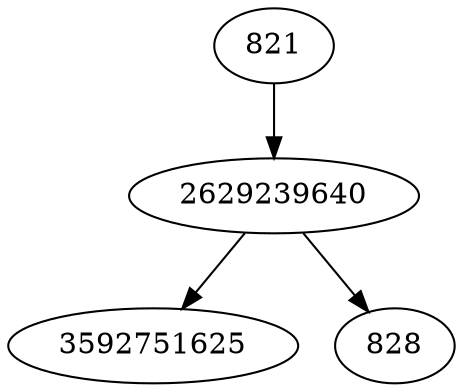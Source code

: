 strict digraph  {
2629239640;
3592751625;
828;
821;
2629239640 -> 828;
2629239640 -> 3592751625;
821 -> 2629239640;
}
